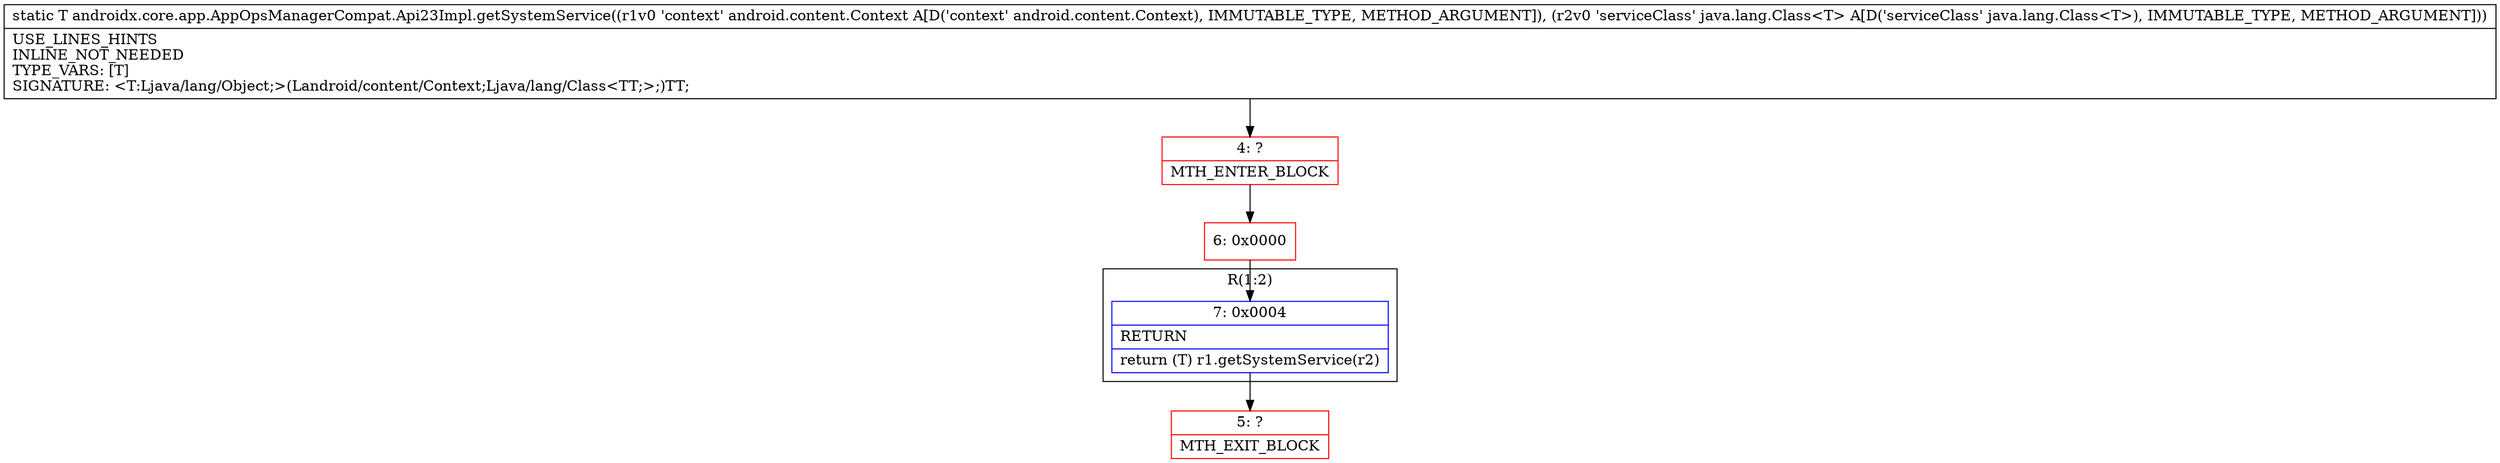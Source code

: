 digraph "CFG forandroidx.core.app.AppOpsManagerCompat.Api23Impl.getSystemService(Landroid\/content\/Context;Ljava\/lang\/Class;)Ljava\/lang\/Object;" {
subgraph cluster_Region_211678056 {
label = "R(1:2)";
node [shape=record,color=blue];
Node_7 [shape=record,label="{7\:\ 0x0004|RETURN\l|return (T) r1.getSystemService(r2)\l}"];
}
Node_4 [shape=record,color=red,label="{4\:\ ?|MTH_ENTER_BLOCK\l}"];
Node_6 [shape=record,color=red,label="{6\:\ 0x0000}"];
Node_5 [shape=record,color=red,label="{5\:\ ?|MTH_EXIT_BLOCK\l}"];
MethodNode[shape=record,label="{static T androidx.core.app.AppOpsManagerCompat.Api23Impl.getSystemService((r1v0 'context' android.content.Context A[D('context' android.content.Context), IMMUTABLE_TYPE, METHOD_ARGUMENT]), (r2v0 'serviceClass' java.lang.Class\<T\> A[D('serviceClass' java.lang.Class\<T\>), IMMUTABLE_TYPE, METHOD_ARGUMENT]))  | USE_LINES_HINTS\lINLINE_NOT_NEEDED\lTYPE_VARS: [T]\lSIGNATURE: \<T:Ljava\/lang\/Object;\>(Landroid\/content\/Context;Ljava\/lang\/Class\<TT;\>;)TT;\l}"];
MethodNode -> Node_4;Node_7 -> Node_5;
Node_4 -> Node_6;
Node_6 -> Node_7;
}

